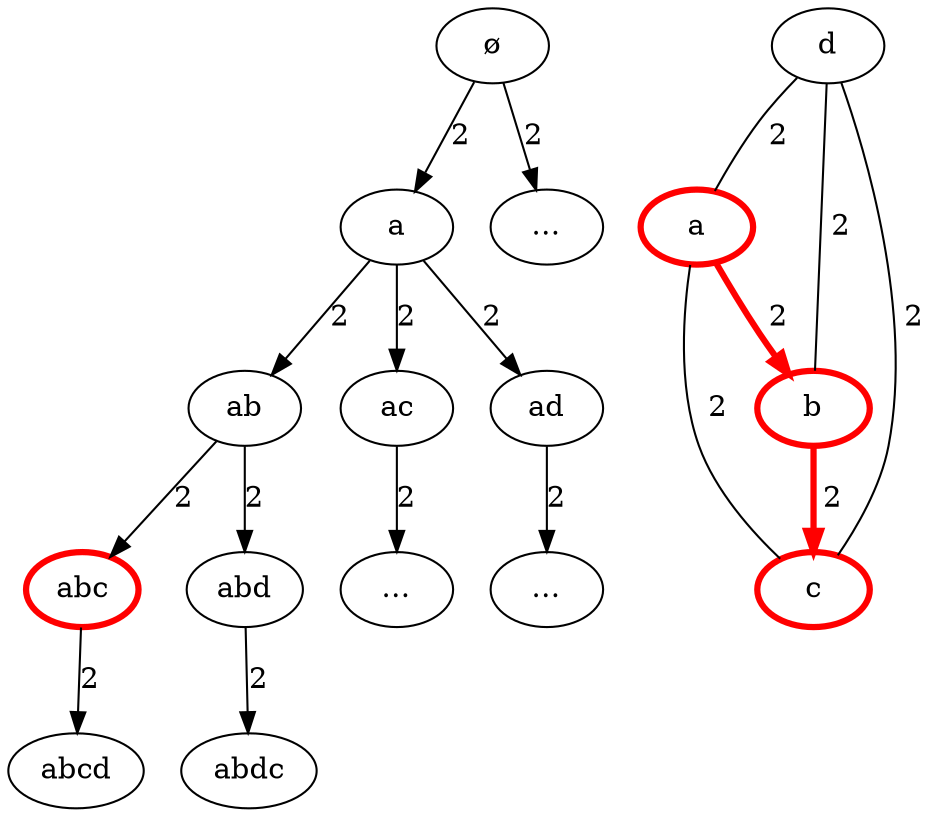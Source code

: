 graph g {
    ell3[label="…"];
    ell4[label="…"];
    abc[color=red,penwidth=3.0];
    ø -- a -- ab [label=2,dir=forward];
    ell1[label="…"];
    ø -- ell1 [label=2,dir=forward];
    a -- ac [label=2,dir=forward];
    a -- ad [label=2,dir=forward];
    ac -- ell3 [label=2,dir=forward];
    ad -- ell4 [label=2,dir=forward];
    ab -- abc [label=2,dir=forward];
    ab -- abd [label=2,dir=forward];
    abc -- abcd [label=2,dir=forward];
    abd -- abdc [label=2,dir=forward];

    ao[label="a",color=red,penwidth=3.0];
    bo[label="b",color=red,penwidth=3.0];
    co[label="c",color=red,penwidth=3.0];
    do[label="d"];
    ao -- bo[label=" 2 ",color=red,penwidth=3.0, dir=forward];
    bo -- co[label=" 2 ",color=red,penwidth=3.0, dir=forward];
    co -- ao[label=" 2 "];
    do -- ao[label=" 2 "];
    do -- bo[label=" 2 "];
    do -- co[label=" 2 "];
}
